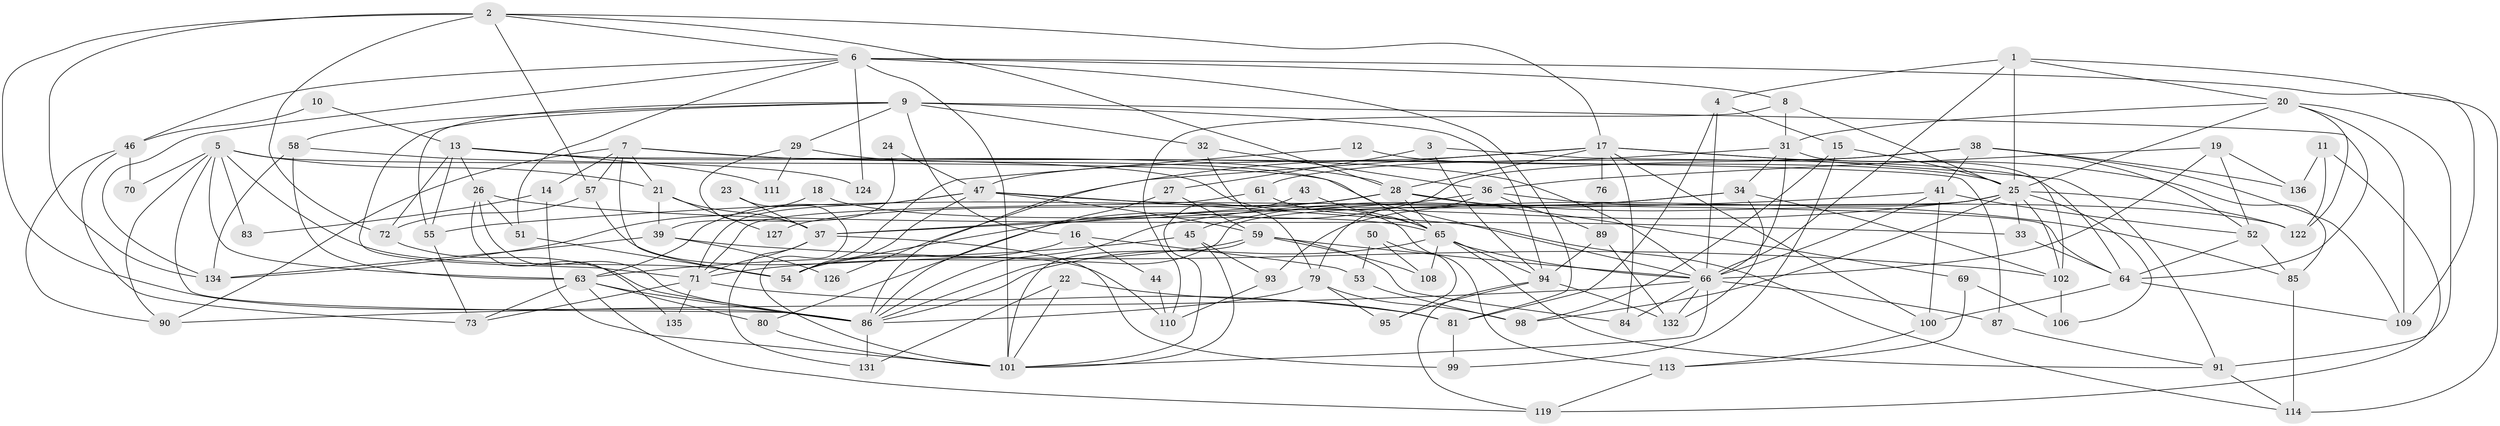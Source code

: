 // original degree distribution, {4: 0.27205882352941174, 6: 0.058823529411764705, 3: 0.2867647058823529, 7: 0.04411764705882353, 5: 0.14705882352941177, 2: 0.14705882352941177, 9: 0.007352941176470588, 8: 0.03676470588235294}
// Generated by graph-tools (version 1.1) at 2025/11/02/27/25 16:11:17]
// undirected, 99 vertices, 231 edges
graph export_dot {
graph [start="1"]
  node [color=gray90,style=filled];
  1 [super="+88"];
  2 [super="+35"];
  3;
  4;
  5 [super="+49"];
  6 [super="+67"];
  7 [super="+103"];
  8;
  9 [super="+120"];
  10;
  11;
  12;
  13 [super="+121"];
  14;
  15;
  16;
  17 [super="+107"];
  18;
  19;
  20 [super="+30"];
  21;
  22;
  23;
  24;
  25 [super="+48"];
  26 [super="+42"];
  27;
  28 [super="+68"];
  29;
  31 [super="+56"];
  32;
  33;
  34 [super="+128"];
  36 [super="+62"];
  37 [super="+74"];
  38 [super="+40"];
  39 [super="+60"];
  41;
  43;
  44;
  45;
  46 [super="+123"];
  47 [super="+117"];
  50;
  51;
  52;
  53;
  54 [super="+92"];
  55;
  57;
  58 [super="+78"];
  59 [super="+104"];
  61;
  63 [super="+77"];
  64 [super="+96"];
  65 [super="+75"];
  66 [super="+82"];
  69 [super="+105"];
  70;
  71 [super="+97"];
  72 [super="+115"];
  73;
  76;
  79 [super="+125"];
  80;
  81 [super="+116"];
  83;
  84;
  85;
  86 [super="+129"];
  87;
  89;
  90;
  91;
  93;
  94 [super="+112"];
  95;
  98 [super="+118"];
  99;
  100;
  101 [super="+130"];
  102;
  106;
  108;
  109 [super="+133"];
  110;
  111;
  113;
  114;
  119;
  122;
  124;
  126;
  127;
  131;
  132;
  134;
  135;
  136;
  1 -- 4;
  1 -- 20;
  1 -- 66;
  1 -- 114;
  1 -- 25;
  2 -- 57;
  2 -- 6;
  2 -- 134;
  2 -- 86;
  2 -- 72;
  2 -- 17;
  2 -- 28;
  3 -- 27;
  3 -- 94;
  3 -- 64;
  4 -- 66;
  4 -- 15;
  4 -- 81;
  5 -- 86;
  5 -- 21;
  5 -- 70;
  5 -- 83;
  5 -- 54;
  5 -- 66;
  5 -- 90;
  5 -- 63;
  6 -- 81;
  6 -- 51;
  6 -- 101;
  6 -- 124;
  6 -- 46;
  6 -- 8;
  6 -- 134;
  6 -- 109;
  7 -- 90;
  7 -- 113;
  7 -- 14;
  7 -- 21;
  7 -- 57;
  7 -- 54;
  7 -- 66;
  8 -- 31 [weight=2];
  8 -- 110;
  8 -- 25;
  9 -- 55;
  9 -- 94;
  9 -- 32;
  9 -- 64;
  9 -- 16;
  9 -- 29;
  9 -- 71;
  9 -- 58;
  10 -- 13;
  10 -- 46;
  11 -- 119;
  11 -- 122;
  11 -- 136;
  12 -- 25;
  12 -- 54;
  13 -- 87;
  13 -- 55;
  13 -- 111;
  13 -- 28;
  13 -- 26;
  13 -- 72;
  14 -- 83;
  14 -- 101;
  15 -- 25;
  15 -- 99;
  15 -- 98;
  16 -- 54;
  16 -- 53;
  16 -- 44;
  17 -- 91;
  17 -- 47;
  17 -- 86;
  17 -- 100;
  17 -- 84;
  17 -- 85;
  17 -- 76;
  17 -- 28;
  18 -- 134;
  18 -- 65;
  19 -- 136;
  19 -- 52;
  19 -- 36;
  19 -- 66;
  20 -- 25;
  20 -- 31;
  20 -- 91;
  20 -- 122;
  20 -- 109;
  21 -- 39;
  21 -- 127;
  21 -- 37;
  22 -- 131;
  22 -- 81;
  22 -- 101;
  23 -- 101;
  23 -- 37;
  24 -- 39;
  24 -- 47;
  25 -- 93 [weight=2];
  25 -- 54;
  25 -- 106;
  25 -- 122;
  25 -- 33;
  25 -- 102;
  25 -- 86;
  25 -- 98;
  26 -- 135;
  26 -- 86;
  26 -- 33;
  26 -- 51;
  27 -- 86;
  27 -- 59;
  28 -- 37;
  28 -- 65;
  28 -- 69;
  28 -- 85;
  28 -- 127;
  29 -- 65;
  29 -- 37;
  29 -- 111;
  31 -- 66;
  31 -- 34;
  31 -- 102;
  31 -- 126;
  32 -- 79;
  32 -- 36;
  33 -- 64;
  34 -- 45;
  34 -- 86;
  34 -- 132;
  34 -- 102;
  36 -- 122;
  36 -- 89;
  36 -- 37;
  36 -- 79;
  37 -- 99;
  37 -- 131;
  37 -- 71;
  38 -- 80;
  38 -- 41;
  38 -- 136;
  38 -- 61;
  38 -- 52;
  38 -- 109;
  39 -- 134;
  39 -- 126;
  39 -- 102;
  41 -- 100;
  41 -- 52;
  41 -- 55;
  41 -- 66;
  43 -- 65;
  43 -- 101;
  44 -- 110;
  45 -- 63;
  45 -- 93;
  45 -- 101;
  46 -- 73;
  46 -- 90;
  46 -- 70;
  47 -- 64;
  47 -- 114;
  47 -- 59;
  47 -- 63;
  47 -- 54;
  47 -- 71;
  50 -- 95;
  50 -- 108;
  50 -- 53;
  51 -- 54;
  52 -- 85;
  52 -- 64;
  53 -- 98;
  55 -- 73;
  57 -- 110;
  57 -- 72;
  58 -- 134;
  58 -- 124;
  58 -- 63;
  59 -- 108;
  59 -- 66;
  59 -- 84;
  59 -- 101;
  59 -- 71;
  61 -- 65;
  61 -- 71;
  63 -- 73;
  63 -- 80;
  63 -- 86;
  63 -- 119;
  64 -- 100;
  64 -- 109;
  65 -- 86;
  65 -- 91;
  65 -- 108;
  65 -- 66;
  65 -- 94;
  66 -- 84;
  66 -- 87;
  66 -- 90;
  66 -- 101;
  66 -- 132;
  69 -- 113;
  69 -- 106;
  71 -- 73;
  71 -- 81;
  71 -- 135;
  72 -- 86;
  76 -- 89;
  79 -- 86;
  79 -- 98;
  79 -- 95;
  80 -- 101;
  81 -- 99;
  85 -- 114;
  86 -- 131;
  87 -- 91;
  89 -- 132;
  89 -- 94;
  91 -- 114;
  93 -- 110;
  94 -- 95;
  94 -- 119;
  94 -- 132;
  100 -- 113;
  102 -- 106;
  113 -- 119;
}
